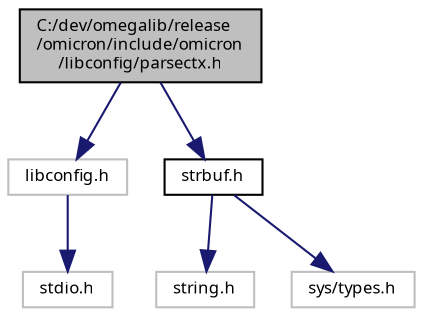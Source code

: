 digraph "C:/dev/omegalib/release/omicron/include/omicron/libconfig/parsectx.h"
{
  bgcolor="transparent";
  edge [fontname="FreeSans.ttf",fontsize="8",labelfontname="FreeSans.ttf",labelfontsize="8"];
  node [fontname="FreeSans.ttf",fontsize="8",shape=record];
  Node1 [label="C:/dev/omegalib/release\l/omicron/include/omicron\l/libconfig/parsectx.h",height=0.2,width=0.4,color="black", fillcolor="grey75", style="filled", fontcolor="black"];
  Node1 -> Node2 [color="midnightblue",fontsize="8",style="solid",fontname="FreeSans.ttf"];
  Node2 [label="libconfig.h",height=0.2,width=0.4,color="grey75"];
  Node2 -> Node3 [color="midnightblue",fontsize="8",style="solid",fontname="FreeSans.ttf"];
  Node3 [label="stdio.h",height=0.2,width=0.4,color="grey75"];
  Node1 -> Node4 [color="midnightblue",fontsize="8",style="solid",fontname="FreeSans.ttf"];
  Node4 [label="strbuf.h",height=0.2,width=0.4,color="black",URL="$strbuf_8h.html"];
  Node4 -> Node5 [color="midnightblue",fontsize="8",style="solid",fontname="FreeSans.ttf"];
  Node5 [label="string.h",height=0.2,width=0.4,color="grey75"];
  Node4 -> Node6 [color="midnightblue",fontsize="8",style="solid",fontname="FreeSans.ttf"];
  Node6 [label="sys/types.h",height=0.2,width=0.4,color="grey75"];
}
